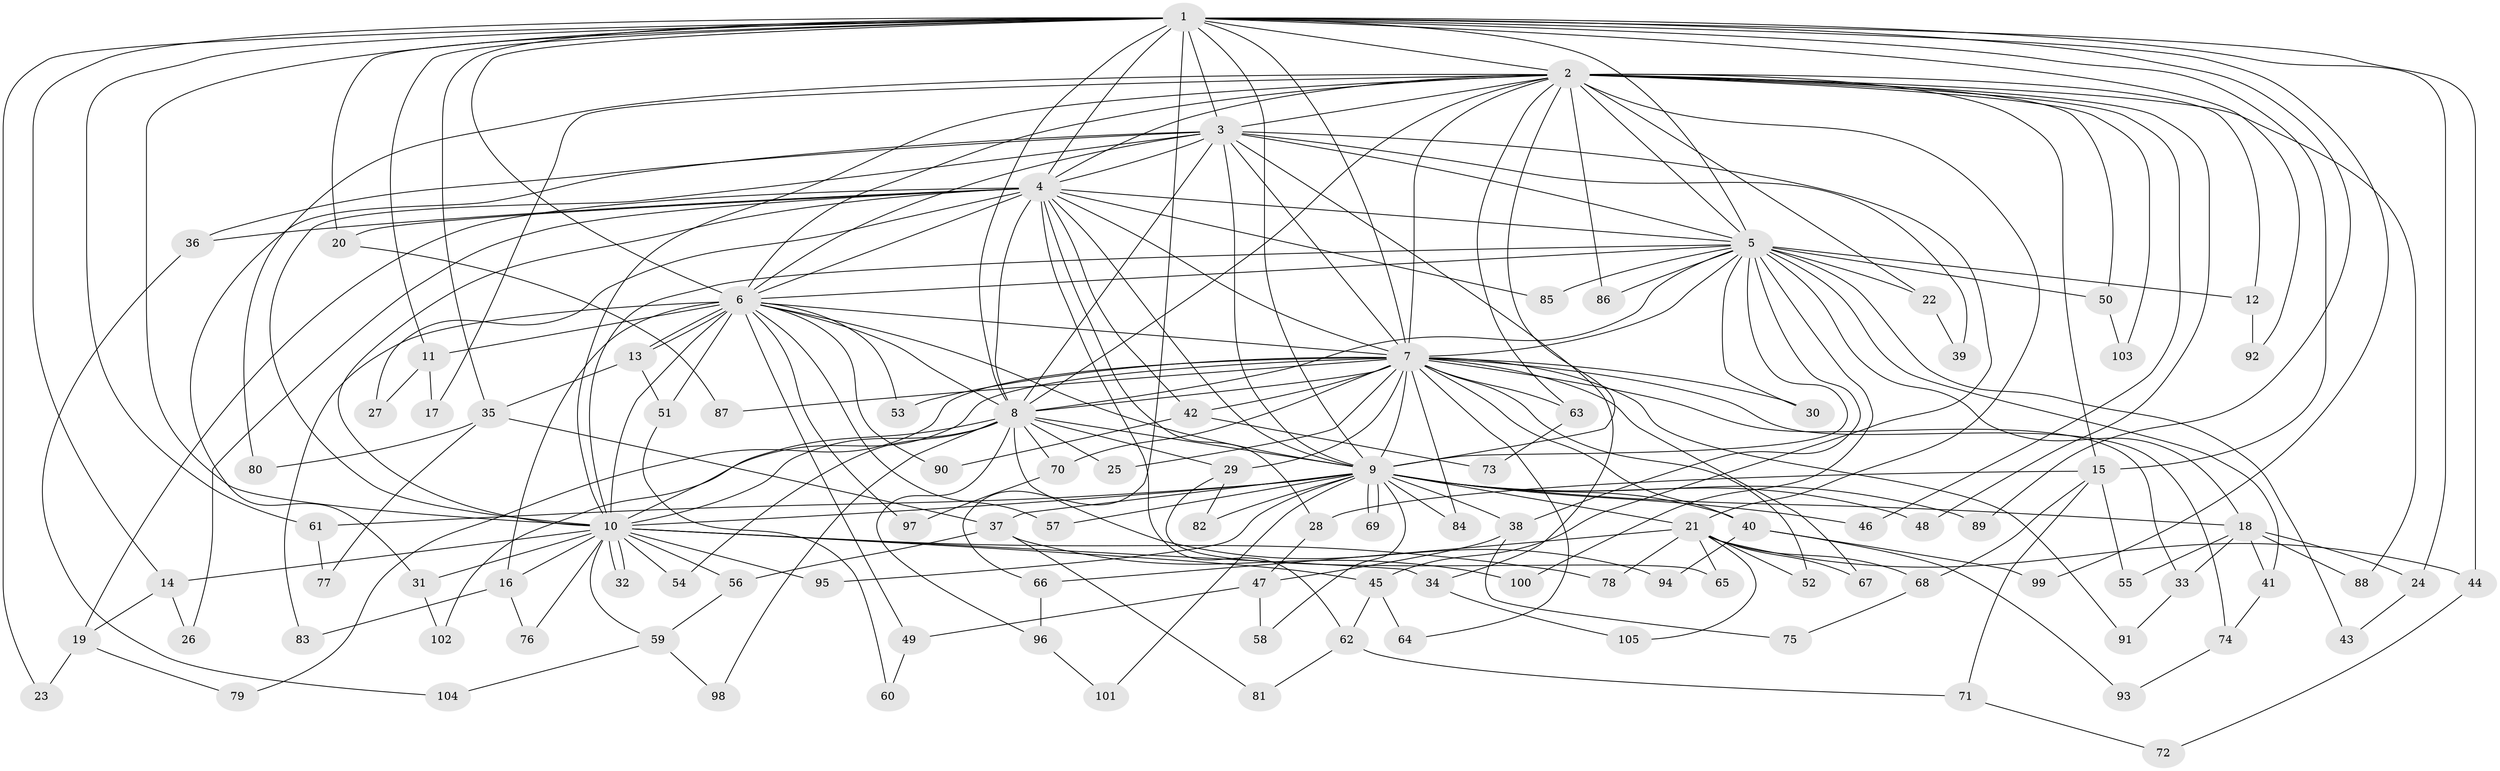 // Generated by graph-tools (version 1.1) at 2025/35/03/09/25 02:35:09]
// undirected, 105 vertices, 235 edges
graph export_dot {
graph [start="1"]
  node [color=gray90,style=filled];
  1;
  2;
  3;
  4;
  5;
  6;
  7;
  8;
  9;
  10;
  11;
  12;
  13;
  14;
  15;
  16;
  17;
  18;
  19;
  20;
  21;
  22;
  23;
  24;
  25;
  26;
  27;
  28;
  29;
  30;
  31;
  32;
  33;
  34;
  35;
  36;
  37;
  38;
  39;
  40;
  41;
  42;
  43;
  44;
  45;
  46;
  47;
  48;
  49;
  50;
  51;
  52;
  53;
  54;
  55;
  56;
  57;
  58;
  59;
  60;
  61;
  62;
  63;
  64;
  65;
  66;
  67;
  68;
  69;
  70;
  71;
  72;
  73;
  74;
  75;
  76;
  77;
  78;
  79;
  80;
  81;
  82;
  83;
  84;
  85;
  86;
  87;
  88;
  89;
  90;
  91;
  92;
  93;
  94;
  95;
  96;
  97;
  98;
  99;
  100;
  101;
  102;
  103;
  104;
  105;
  1 -- 2;
  1 -- 3;
  1 -- 4;
  1 -- 5;
  1 -- 6;
  1 -- 7;
  1 -- 8;
  1 -- 9;
  1 -- 10;
  1 -- 11;
  1 -- 14;
  1 -- 15;
  1 -- 20;
  1 -- 23;
  1 -- 24;
  1 -- 35;
  1 -- 44;
  1 -- 61;
  1 -- 66;
  1 -- 89;
  1 -- 92;
  1 -- 99;
  2 -- 3;
  2 -- 4;
  2 -- 5;
  2 -- 6;
  2 -- 7;
  2 -- 8;
  2 -- 9;
  2 -- 10;
  2 -- 12;
  2 -- 15;
  2 -- 17;
  2 -- 21;
  2 -- 22;
  2 -- 46;
  2 -- 48;
  2 -- 50;
  2 -- 63;
  2 -- 80;
  2 -- 86;
  2 -- 88;
  2 -- 103;
  3 -- 4;
  3 -- 5;
  3 -- 6;
  3 -- 7;
  3 -- 8;
  3 -- 9;
  3 -- 10;
  3 -- 31;
  3 -- 34;
  3 -- 36;
  3 -- 39;
  3 -- 45;
  4 -- 5;
  4 -- 6;
  4 -- 7;
  4 -- 8;
  4 -- 9;
  4 -- 10;
  4 -- 19;
  4 -- 20;
  4 -- 26;
  4 -- 27;
  4 -- 28;
  4 -- 36;
  4 -- 42;
  4 -- 62;
  4 -- 85;
  5 -- 6;
  5 -- 7;
  5 -- 8;
  5 -- 9;
  5 -- 10;
  5 -- 12;
  5 -- 18;
  5 -- 22;
  5 -- 30;
  5 -- 38;
  5 -- 41;
  5 -- 43;
  5 -- 50;
  5 -- 85;
  5 -- 86;
  5 -- 100;
  6 -- 7;
  6 -- 8;
  6 -- 9;
  6 -- 10;
  6 -- 11;
  6 -- 13;
  6 -- 13;
  6 -- 16;
  6 -- 49;
  6 -- 51;
  6 -- 53;
  6 -- 57;
  6 -- 83;
  6 -- 90;
  6 -- 97;
  7 -- 8;
  7 -- 9;
  7 -- 10;
  7 -- 25;
  7 -- 29;
  7 -- 30;
  7 -- 33;
  7 -- 40;
  7 -- 42;
  7 -- 52;
  7 -- 53;
  7 -- 63;
  7 -- 64;
  7 -- 67;
  7 -- 70;
  7 -- 74;
  7 -- 79;
  7 -- 84;
  7 -- 87;
  7 -- 91;
  8 -- 9;
  8 -- 10;
  8 -- 25;
  8 -- 29;
  8 -- 54;
  8 -- 70;
  8 -- 94;
  8 -- 96;
  8 -- 98;
  8 -- 102;
  9 -- 10;
  9 -- 18;
  9 -- 21;
  9 -- 37;
  9 -- 38;
  9 -- 40;
  9 -- 46;
  9 -- 48;
  9 -- 57;
  9 -- 58;
  9 -- 61;
  9 -- 69;
  9 -- 69;
  9 -- 82;
  9 -- 84;
  9 -- 89;
  9 -- 95;
  9 -- 101;
  10 -- 14;
  10 -- 16;
  10 -- 31;
  10 -- 32;
  10 -- 32;
  10 -- 34;
  10 -- 45;
  10 -- 54;
  10 -- 56;
  10 -- 59;
  10 -- 76;
  10 -- 78;
  10 -- 95;
  11 -- 17;
  11 -- 27;
  12 -- 92;
  13 -- 35;
  13 -- 51;
  14 -- 19;
  14 -- 26;
  15 -- 28;
  15 -- 55;
  15 -- 68;
  15 -- 71;
  16 -- 76;
  16 -- 83;
  18 -- 24;
  18 -- 33;
  18 -- 41;
  18 -- 55;
  18 -- 88;
  19 -- 23;
  19 -- 79;
  20 -- 87;
  21 -- 44;
  21 -- 52;
  21 -- 65;
  21 -- 66;
  21 -- 67;
  21 -- 68;
  21 -- 78;
  21 -- 105;
  22 -- 39;
  24 -- 43;
  28 -- 47;
  29 -- 65;
  29 -- 82;
  31 -- 102;
  33 -- 91;
  34 -- 105;
  35 -- 37;
  35 -- 77;
  35 -- 80;
  36 -- 104;
  37 -- 56;
  37 -- 81;
  37 -- 100;
  38 -- 47;
  38 -- 75;
  40 -- 93;
  40 -- 94;
  40 -- 99;
  41 -- 74;
  42 -- 73;
  42 -- 90;
  44 -- 72;
  45 -- 62;
  45 -- 64;
  47 -- 49;
  47 -- 58;
  49 -- 60;
  50 -- 103;
  51 -- 60;
  56 -- 59;
  59 -- 98;
  59 -- 104;
  61 -- 77;
  62 -- 71;
  62 -- 81;
  63 -- 73;
  66 -- 96;
  68 -- 75;
  70 -- 97;
  71 -- 72;
  74 -- 93;
  96 -- 101;
}
